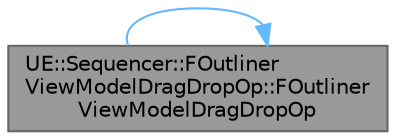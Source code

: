 digraph "UE::Sequencer::FOutlinerViewModelDragDropOp::FOutlinerViewModelDragDropOp"
{
 // INTERACTIVE_SVG=YES
 // LATEX_PDF_SIZE
  bgcolor="transparent";
  edge [fontname=Helvetica,fontsize=10,labelfontname=Helvetica,labelfontsize=10];
  node [fontname=Helvetica,fontsize=10,shape=box,height=0.2,width=0.4];
  rankdir="LR";
  Node1 [id="Node000001",label="UE::Sequencer::FOutliner\lViewModelDragDropOp::FOutliner\lViewModelDragDropOp",height=0.2,width=0.4,color="gray40", fillcolor="grey60", style="filled", fontcolor="black",tooltip="Protected construction for derived types."];
  Node1 -> Node1 [id="edge1_Node000001_Node000001",color="steelblue1",style="solid",tooltip=" "];
}

